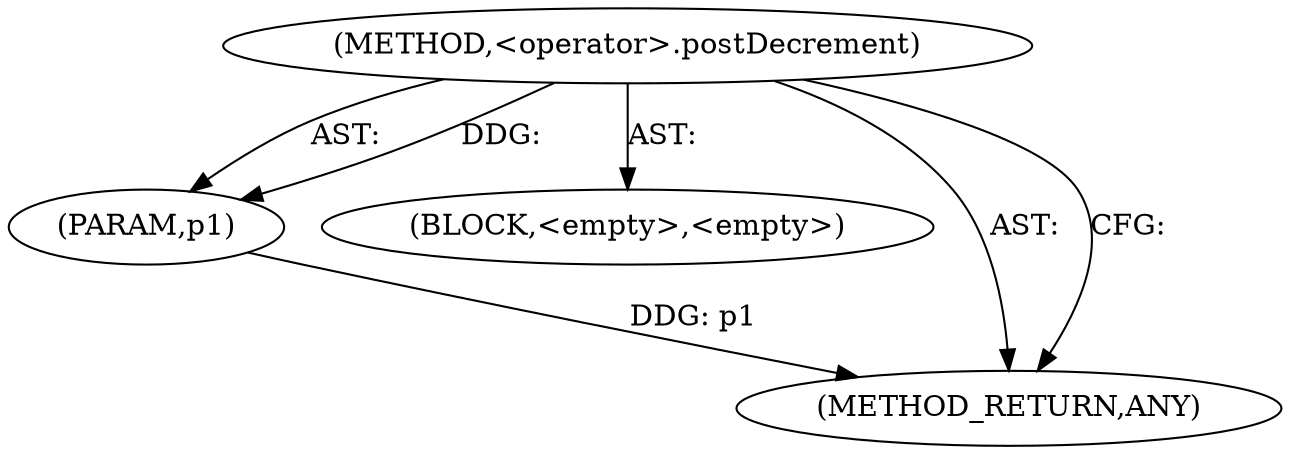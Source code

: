 digraph "&lt;operator&gt;.postDecrement" {  
"111669149716" [label = <(METHOD,&lt;operator&gt;.postDecrement)> ]
"115964117030" [label = <(PARAM,p1)> ]
"25769803802" [label = <(BLOCK,&lt;empty&gt;,&lt;empty&gt;)> ]
"128849018900" [label = <(METHOD_RETURN,ANY)> ]
  "111669149716" -> "115964117030"  [ label = "AST: "] 
  "111669149716" -> "25769803802"  [ label = "AST: "] 
  "111669149716" -> "128849018900"  [ label = "AST: "] 
  "111669149716" -> "128849018900"  [ label = "CFG: "] 
  "115964117030" -> "128849018900"  [ label = "DDG: p1"] 
  "111669149716" -> "115964117030"  [ label = "DDG: "] 
}

